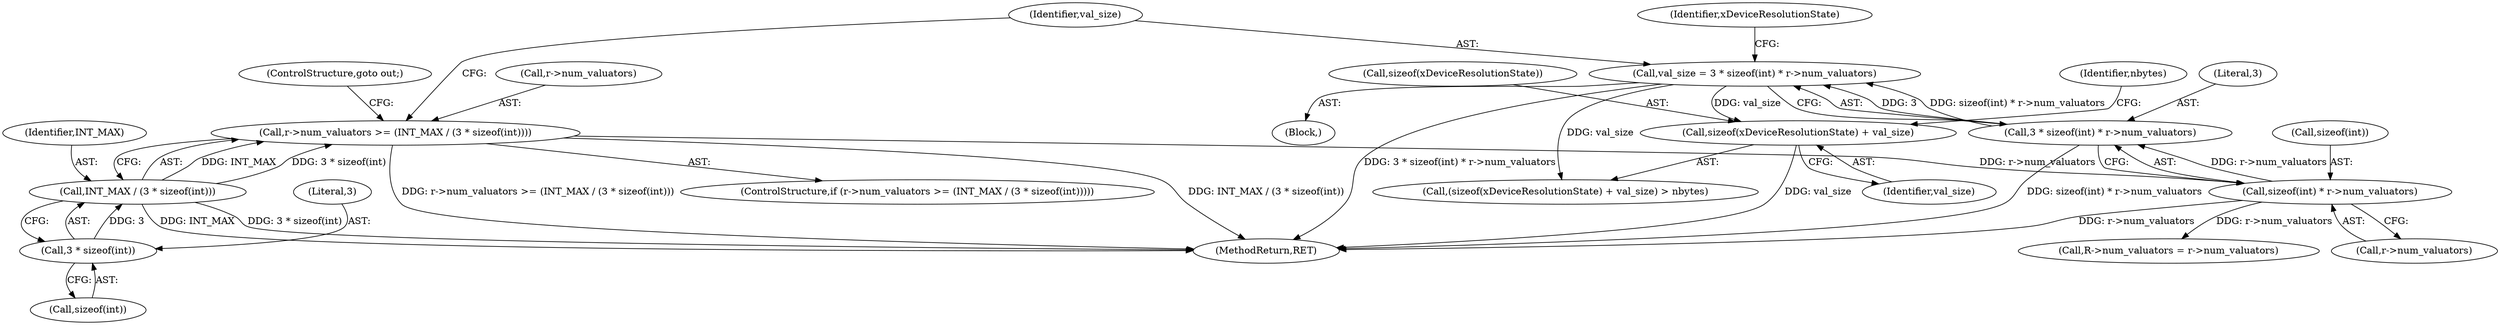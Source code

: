 digraph "0_libXi_19a9cd607de73947fcfb104682f203ffe4e1f4e5_0@API" {
"1000269" [label="(Call,sizeof(xDeviceResolutionState) + val_size)"];
"1000257" [label="(Call,val_size = 3 * sizeof(int) * r->num_valuators)"];
"1000259" [label="(Call,3 * sizeof(int) * r->num_valuators)"];
"1000261" [label="(Call,sizeof(int) * r->num_valuators)"];
"1000246" [label="(Call,r->num_valuators >= (INT_MAX / (3 * sizeof(int))))"];
"1000250" [label="(Call,INT_MAX / (3 * sizeof(int)))"];
"1000252" [label="(Call,3 * sizeof(int))"];
"1000268" [label="(Call,(sizeof(xDeviceResolutionState) + val_size) > nbytes)"];
"1000269" [label="(Call,sizeof(xDeviceResolutionState) + val_size)"];
"1000260" [label="(Literal,3)"];
"1000246" [label="(Call,r->num_valuators >= (INT_MAX / (3 * sizeof(int))))"];
"1000254" [label="(Call,sizeof(int))"];
"1000245" [label="(ControlStructure,if (r->num_valuators >= (INT_MAX / (3 * sizeof(int)))))"];
"1000261" [label="(Call,sizeof(int) * r->num_valuators)"];
"1000256" [label="(ControlStructure,goto out;)"];
"1000253" [label="(Literal,3)"];
"1000236" [label="(Block,)"];
"1000373" [label="(Call,R->num_valuators = r->num_valuators)"];
"1000271" [label="(Identifier,xDeviceResolutionState)"];
"1000270" [label="(Call,sizeof(xDeviceResolutionState))"];
"1000259" [label="(Call,3 * sizeof(int) * r->num_valuators)"];
"1000257" [label="(Call,val_size = 3 * sizeof(int) * r->num_valuators)"];
"1000252" [label="(Call,3 * sizeof(int))"];
"1000262" [label="(Call,sizeof(int))"];
"1000272" [label="(Identifier,val_size)"];
"1000250" [label="(Call,INT_MAX / (3 * sizeof(int)))"];
"1000264" [label="(Call,r->num_valuators)"];
"1000258" [label="(Identifier,val_size)"];
"1000273" [label="(Identifier,nbytes)"];
"1000247" [label="(Call,r->num_valuators)"];
"1000665" [label="(MethodReturn,RET)"];
"1000251" [label="(Identifier,INT_MAX)"];
"1000269" -> "1000268"  [label="AST: "];
"1000269" -> "1000272"  [label="CFG: "];
"1000270" -> "1000269"  [label="AST: "];
"1000272" -> "1000269"  [label="AST: "];
"1000273" -> "1000269"  [label="CFG: "];
"1000269" -> "1000665"  [label="DDG: val_size"];
"1000257" -> "1000269"  [label="DDG: val_size"];
"1000257" -> "1000236"  [label="AST: "];
"1000257" -> "1000259"  [label="CFG: "];
"1000258" -> "1000257"  [label="AST: "];
"1000259" -> "1000257"  [label="AST: "];
"1000271" -> "1000257"  [label="CFG: "];
"1000257" -> "1000665"  [label="DDG: 3 * sizeof(int) * r->num_valuators"];
"1000259" -> "1000257"  [label="DDG: 3"];
"1000259" -> "1000257"  [label="DDG: sizeof(int) * r->num_valuators"];
"1000257" -> "1000268"  [label="DDG: val_size"];
"1000259" -> "1000261"  [label="CFG: "];
"1000260" -> "1000259"  [label="AST: "];
"1000261" -> "1000259"  [label="AST: "];
"1000259" -> "1000665"  [label="DDG: sizeof(int) * r->num_valuators"];
"1000261" -> "1000259"  [label="DDG: r->num_valuators"];
"1000261" -> "1000264"  [label="CFG: "];
"1000262" -> "1000261"  [label="AST: "];
"1000264" -> "1000261"  [label="AST: "];
"1000261" -> "1000665"  [label="DDG: r->num_valuators"];
"1000246" -> "1000261"  [label="DDG: r->num_valuators"];
"1000261" -> "1000373"  [label="DDG: r->num_valuators"];
"1000246" -> "1000245"  [label="AST: "];
"1000246" -> "1000250"  [label="CFG: "];
"1000247" -> "1000246"  [label="AST: "];
"1000250" -> "1000246"  [label="AST: "];
"1000256" -> "1000246"  [label="CFG: "];
"1000258" -> "1000246"  [label="CFG: "];
"1000246" -> "1000665"  [label="DDG: INT_MAX / (3 * sizeof(int))"];
"1000246" -> "1000665"  [label="DDG: r->num_valuators >= (INT_MAX / (3 * sizeof(int)))"];
"1000250" -> "1000246"  [label="DDG: INT_MAX"];
"1000250" -> "1000246"  [label="DDG: 3 * sizeof(int)"];
"1000250" -> "1000252"  [label="CFG: "];
"1000251" -> "1000250"  [label="AST: "];
"1000252" -> "1000250"  [label="AST: "];
"1000250" -> "1000665"  [label="DDG: INT_MAX"];
"1000250" -> "1000665"  [label="DDG: 3 * sizeof(int)"];
"1000252" -> "1000250"  [label="DDG: 3"];
"1000252" -> "1000254"  [label="CFG: "];
"1000253" -> "1000252"  [label="AST: "];
"1000254" -> "1000252"  [label="AST: "];
}
